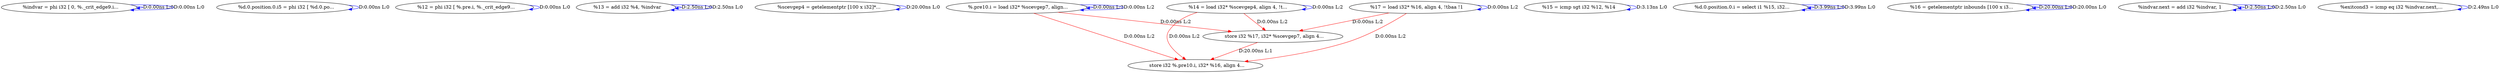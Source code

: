 digraph {
Node0x4142d60[label="  %indvar = phi i32 [ 0, %._crit_edge9.i..."];
Node0x4142d60 -> Node0x4142d60[label="D:0.00ns L:0",color=blue];
Node0x4142d60 -> Node0x4142d60[label="D:0.00ns L:0",color=blue];
Node0x4142e40[label="  %d.0.position.0.i5 = phi i32 [ %d.0.po..."];
Node0x4142e40 -> Node0x4142e40[label="D:0.00ns L:0",color=blue];
Node0x4142f20[label="  %12 = phi i32 [ %.pre.i, %._crit_edge9..."];
Node0x4142f20 -> Node0x4142f20[label="D:0.00ns L:0",color=blue];
Node0x4143000[label="  %13 = add i32 %4, %indvar"];
Node0x4143000 -> Node0x4143000[label="D:2.50ns L:0",color=blue];
Node0x4143000 -> Node0x4143000[label="D:2.50ns L:0",color=blue];
Node0x41430e0[label="  %scevgep4 = getelementptr [100 x i32]*..."];
Node0x41430e0 -> Node0x41430e0[label="D:20.00ns L:0",color=blue];
Node0x41431c0[label="  %.pre10.i = load i32* %scevgep7, align..."];
Node0x41431c0 -> Node0x41431c0[label="D:0.00ns L:2",color=blue];
Node0x41431c0 -> Node0x41431c0[label="D:0.00ns L:2",color=blue];
Node0x4143700[label="  store i32 %17, i32* %scevgep7, align 4..."];
Node0x41431c0 -> Node0x4143700[label="D:0.00ns L:2",color=red];
Node0x41437e0[label="  store i32 %.pre10.i, i32* %16, align 4..."];
Node0x41431c0 -> Node0x41437e0[label="D:0.00ns L:2",color=red];
Node0x41432a0[label="  %14 = load i32* %scevgep4, align 4, !t..."];
Node0x41432a0 -> Node0x41432a0[label="D:0.00ns L:2",color=blue];
Node0x41432a0 -> Node0x4143700[label="D:0.00ns L:2",color=red];
Node0x41432a0 -> Node0x41437e0[label="D:0.00ns L:2",color=red];
Node0x4143380[label="  %15 = icmp sgt i32 %12, %14"];
Node0x4143380 -> Node0x4143380[label="D:3.13ns L:0",color=blue];
Node0x4143460[label="  %d.0.position.0.i = select i1 %15, i32..."];
Node0x4143460 -> Node0x4143460[label="D:3.99ns L:0",color=blue];
Node0x4143460 -> Node0x4143460[label="D:3.99ns L:0",color=blue];
Node0x4143540[label="  %16 = getelementptr inbounds [100 x i3..."];
Node0x4143540 -> Node0x4143540[label="D:20.00ns L:0",color=blue];
Node0x4143540 -> Node0x4143540[label="D:20.00ns L:0",color=blue];
Node0x4143620[label="  %17 = load i32* %16, align 4, !tbaa !1"];
Node0x4143620 -> Node0x4143620[label="D:0.00ns L:2",color=blue];
Node0x4143620 -> Node0x4143700[label="D:0.00ns L:2",color=red];
Node0x4143620 -> Node0x41437e0[label="D:0.00ns L:2",color=red];
Node0x4143700 -> Node0x41437e0[label="D:20.00ns L:1",color=red];
Node0x41438c0[label="  %indvar.next = add i32 %indvar, 1"];
Node0x41438c0 -> Node0x41438c0[label="D:2.50ns L:0",color=blue];
Node0x41438c0 -> Node0x41438c0[label="D:2.50ns L:0",color=blue];
Node0x41439a0[label="  %exitcond3 = icmp eq i32 %indvar.next,..."];
Node0x41439a0 -> Node0x41439a0[label="D:2.49ns L:0",color=blue];
}
